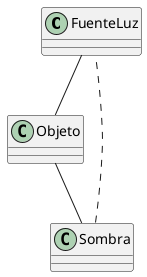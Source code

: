 @startuml
class FuenteLuz
class Objeto
class Sombra

FuenteLuz -- Objeto
Objeto -- Sombra
Sombra .. FuenteLuz
@enduml

